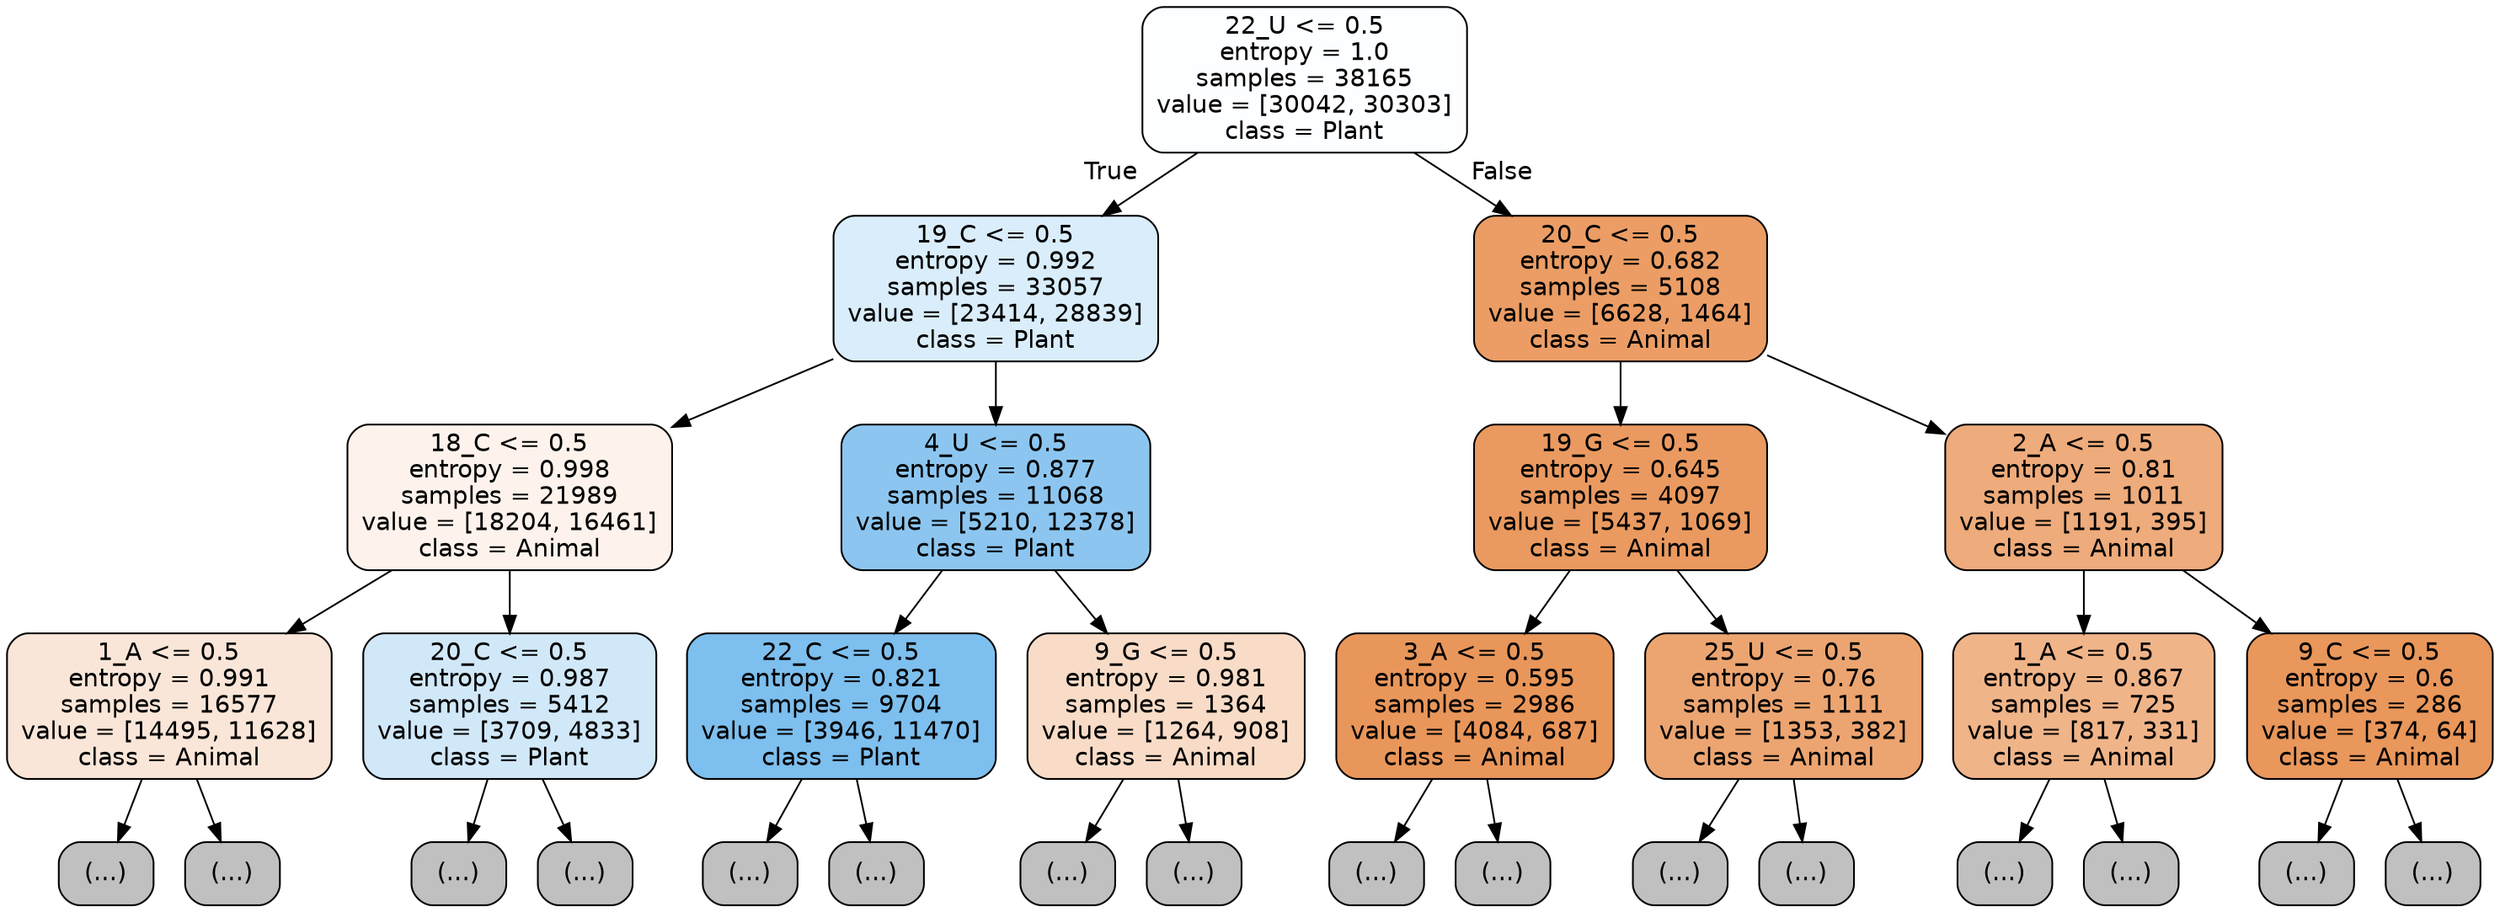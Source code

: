digraph Tree {
node [shape=box, style="filled, rounded", color="black", fontname="helvetica"] ;
edge [fontname="helvetica"] ;
0 [label="22_U <= 0.5\nentropy = 1.0\nsamples = 38165\nvalue = [30042, 30303]\nclass = Plant", fillcolor="#fdfeff"] ;
1 [label="19_C <= 0.5\nentropy = 0.992\nsamples = 33057\nvalue = [23414, 28839]\nclass = Plant", fillcolor="#daedfa"] ;
0 -> 1 [labeldistance=2.5, labelangle=45, headlabel="True"] ;
2 [label="18_C <= 0.5\nentropy = 0.998\nsamples = 21989\nvalue = [18204, 16461]\nclass = Animal", fillcolor="#fdf3ec"] ;
1 -> 2 ;
3 [label="1_A <= 0.5\nentropy = 0.991\nsamples = 16577\nvalue = [14495, 11628]\nclass = Animal", fillcolor="#fae6d8"] ;
2 -> 3 ;
4 [label="(...)", fillcolor="#C0C0C0"] ;
3 -> 4 ;
6563 [label="(...)", fillcolor="#C0C0C0"] ;
3 -> 6563 ;
8544 [label="20_C <= 0.5\nentropy = 0.987\nsamples = 5412\nvalue = [3709, 4833]\nclass = Plant", fillcolor="#d1e8f9"] ;
2 -> 8544 ;
8545 [label="(...)", fillcolor="#C0C0C0"] ;
8544 -> 8545 ;
10306 [label="(...)", fillcolor="#C0C0C0"] ;
8544 -> 10306 ;
10883 [label="4_U <= 0.5\nentropy = 0.877\nsamples = 11068\nvalue = [5210, 12378]\nclass = Plant", fillcolor="#8cc6f0"] ;
1 -> 10883 ;
10884 [label="22_C <= 0.5\nentropy = 0.821\nsamples = 9704\nvalue = [3946, 11470]\nclass = Plant", fillcolor="#7dbfee"] ;
10883 -> 10884 ;
10885 [label="(...)", fillcolor="#C0C0C0"] ;
10884 -> 10885 ;
13330 [label="(...)", fillcolor="#C0C0C0"] ;
10884 -> 13330 ;
13783 [label="9_G <= 0.5\nentropy = 0.981\nsamples = 1364\nvalue = [1264, 908]\nclass = Animal", fillcolor="#f8dcc7"] ;
10883 -> 13783 ;
13784 [label="(...)", fillcolor="#C0C0C0"] ;
13783 -> 13784 ;
14379 [label="(...)", fillcolor="#C0C0C0"] ;
13783 -> 14379 ;
14606 [label="20_C <= 0.5\nentropy = 0.682\nsamples = 5108\nvalue = [6628, 1464]\nclass = Animal", fillcolor="#eb9d65"] ;
0 -> 14606 [labeldistance=2.5, labelangle=-45, headlabel="False"] ;
14607 [label="19_G <= 0.5\nentropy = 0.645\nsamples = 4097\nvalue = [5437, 1069]\nclass = Animal", fillcolor="#ea9a60"] ;
14606 -> 14607 ;
14608 [label="3_A <= 0.5\nentropy = 0.595\nsamples = 2986\nvalue = [4084, 687]\nclass = Animal", fillcolor="#e9965a"] ;
14607 -> 14608 ;
14609 [label="(...)", fillcolor="#C0C0C0"] ;
14608 -> 14609 ;
15342 [label="(...)", fillcolor="#C0C0C0"] ;
14608 -> 15342 ;
15625 [label="25_U <= 0.5\nentropy = 0.76\nsamples = 1111\nvalue = [1353, 382]\nclass = Animal", fillcolor="#eca571"] ;
14607 -> 15625 ;
15626 [label="(...)", fillcolor="#C0C0C0"] ;
15625 -> 15626 ;
16037 [label="(...)", fillcolor="#C0C0C0"] ;
15625 -> 16037 ;
16048 [label="2_A <= 0.5\nentropy = 0.81\nsamples = 1011\nvalue = [1191, 395]\nclass = Animal", fillcolor="#eeab7b"] ;
14606 -> 16048 ;
16049 [label="1_A <= 0.5\nentropy = 0.867\nsamples = 725\nvalue = [817, 331]\nclass = Animal", fillcolor="#f0b489"] ;
16048 -> 16049 ;
16050 [label="(...)", fillcolor="#C0C0C0"] ;
16049 -> 16050 ;
16333 [label="(...)", fillcolor="#C0C0C0"] ;
16049 -> 16333 ;
16408 [label="9_C <= 0.5\nentropy = 0.6\nsamples = 286\nvalue = [374, 64]\nclass = Animal", fillcolor="#e9975b"] ;
16048 -> 16408 ;
16409 [label="(...)", fillcolor="#C0C0C0"] ;
16408 -> 16409 ;
16486 [label="(...)", fillcolor="#C0C0C0"] ;
16408 -> 16486 ;
}